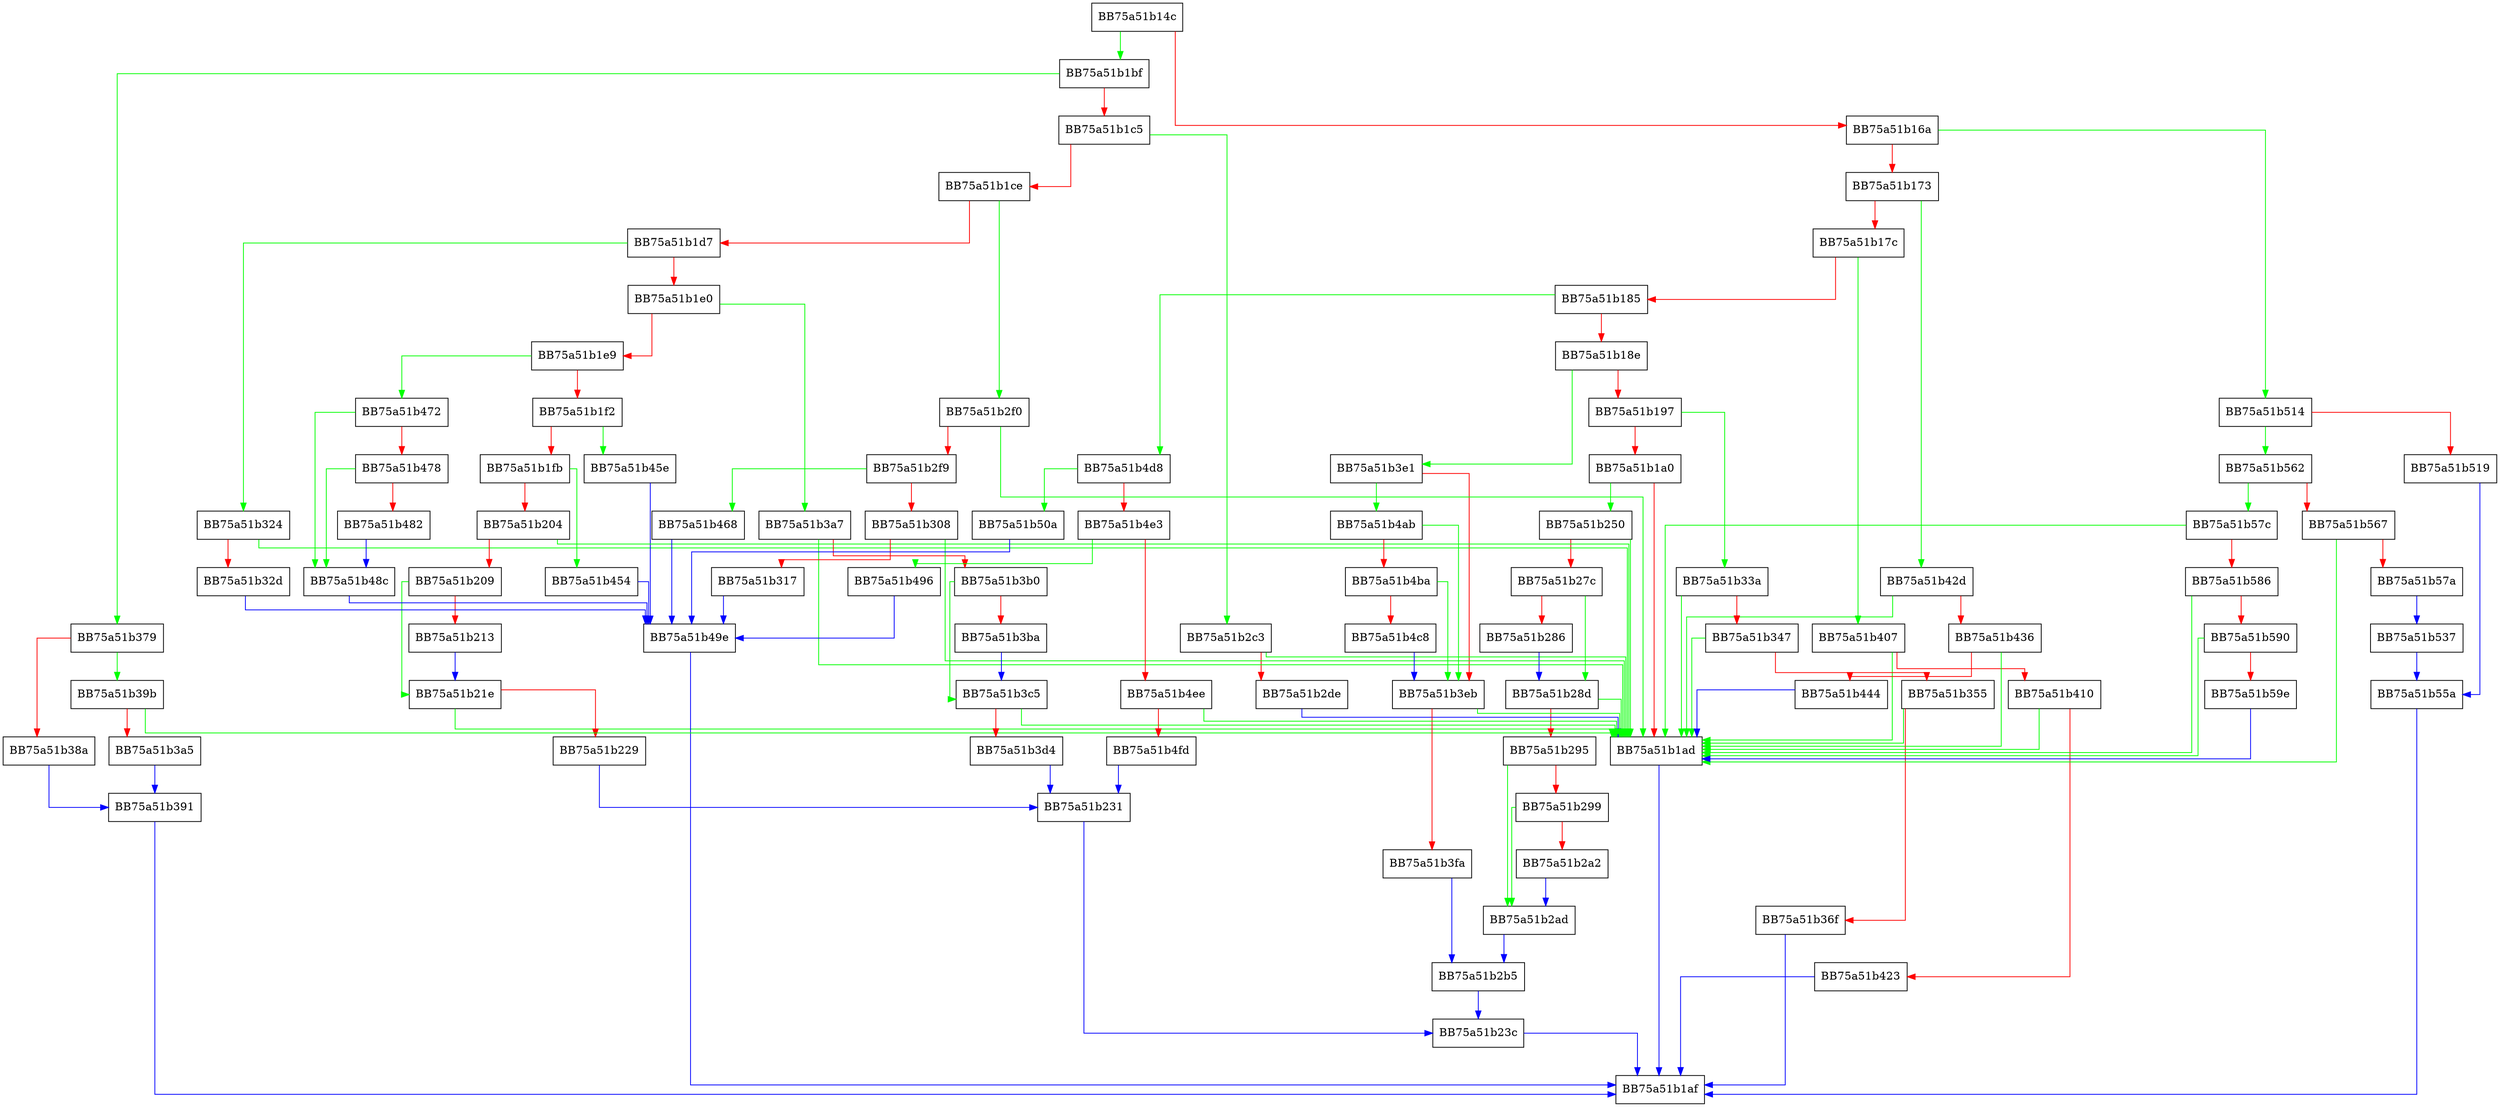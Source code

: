 digraph algoscan_i21 {
  node [shape="box"];
  graph [splines=ortho];
  BB75a51b14c -> BB75a51b1bf [color="green"];
  BB75a51b14c -> BB75a51b16a [color="red"];
  BB75a51b16a -> BB75a51b514 [color="green"];
  BB75a51b16a -> BB75a51b173 [color="red"];
  BB75a51b173 -> BB75a51b42d [color="green"];
  BB75a51b173 -> BB75a51b17c [color="red"];
  BB75a51b17c -> BB75a51b407 [color="green"];
  BB75a51b17c -> BB75a51b185 [color="red"];
  BB75a51b185 -> BB75a51b4d8 [color="green"];
  BB75a51b185 -> BB75a51b18e [color="red"];
  BB75a51b18e -> BB75a51b3e1 [color="green"];
  BB75a51b18e -> BB75a51b197 [color="red"];
  BB75a51b197 -> BB75a51b33a [color="green"];
  BB75a51b197 -> BB75a51b1a0 [color="red"];
  BB75a51b1a0 -> BB75a51b250 [color="green"];
  BB75a51b1a0 -> BB75a51b1ad [color="red"];
  BB75a51b1ad -> BB75a51b1af [color="blue"];
  BB75a51b1bf -> BB75a51b379 [color="green"];
  BB75a51b1bf -> BB75a51b1c5 [color="red"];
  BB75a51b1c5 -> BB75a51b2c3 [color="green"];
  BB75a51b1c5 -> BB75a51b1ce [color="red"];
  BB75a51b1ce -> BB75a51b2f0 [color="green"];
  BB75a51b1ce -> BB75a51b1d7 [color="red"];
  BB75a51b1d7 -> BB75a51b324 [color="green"];
  BB75a51b1d7 -> BB75a51b1e0 [color="red"];
  BB75a51b1e0 -> BB75a51b3a7 [color="green"];
  BB75a51b1e0 -> BB75a51b1e9 [color="red"];
  BB75a51b1e9 -> BB75a51b472 [color="green"];
  BB75a51b1e9 -> BB75a51b1f2 [color="red"];
  BB75a51b1f2 -> BB75a51b45e [color="green"];
  BB75a51b1f2 -> BB75a51b1fb [color="red"];
  BB75a51b1fb -> BB75a51b454 [color="green"];
  BB75a51b1fb -> BB75a51b204 [color="red"];
  BB75a51b204 -> BB75a51b1ad [color="green"];
  BB75a51b204 -> BB75a51b209 [color="red"];
  BB75a51b209 -> BB75a51b21e [color="green"];
  BB75a51b209 -> BB75a51b213 [color="red"];
  BB75a51b213 -> BB75a51b21e [color="blue"];
  BB75a51b21e -> BB75a51b1ad [color="green"];
  BB75a51b21e -> BB75a51b229 [color="red"];
  BB75a51b229 -> BB75a51b231 [color="blue"];
  BB75a51b231 -> BB75a51b23c [color="blue"];
  BB75a51b23c -> BB75a51b1af [color="blue"];
  BB75a51b250 -> BB75a51b1ad [color="green"];
  BB75a51b250 -> BB75a51b27c [color="red"];
  BB75a51b27c -> BB75a51b28d [color="green"];
  BB75a51b27c -> BB75a51b286 [color="red"];
  BB75a51b286 -> BB75a51b28d [color="blue"];
  BB75a51b28d -> BB75a51b1ad [color="green"];
  BB75a51b28d -> BB75a51b295 [color="red"];
  BB75a51b295 -> BB75a51b2ad [color="green"];
  BB75a51b295 -> BB75a51b299 [color="red"];
  BB75a51b299 -> BB75a51b2ad [color="green"];
  BB75a51b299 -> BB75a51b2a2 [color="red"];
  BB75a51b2a2 -> BB75a51b2ad [color="blue"];
  BB75a51b2ad -> BB75a51b2b5 [color="blue"];
  BB75a51b2b5 -> BB75a51b23c [color="blue"];
  BB75a51b2c3 -> BB75a51b1ad [color="green"];
  BB75a51b2c3 -> BB75a51b2de [color="red"];
  BB75a51b2de -> BB75a51b1ad [color="blue"];
  BB75a51b2f0 -> BB75a51b1ad [color="green"];
  BB75a51b2f0 -> BB75a51b2f9 [color="red"];
  BB75a51b2f9 -> BB75a51b468 [color="green"];
  BB75a51b2f9 -> BB75a51b308 [color="red"];
  BB75a51b308 -> BB75a51b1ad [color="green"];
  BB75a51b308 -> BB75a51b317 [color="red"];
  BB75a51b317 -> BB75a51b49e [color="blue"];
  BB75a51b324 -> BB75a51b1ad [color="green"];
  BB75a51b324 -> BB75a51b32d [color="red"];
  BB75a51b32d -> BB75a51b49e [color="blue"];
  BB75a51b33a -> BB75a51b1ad [color="green"];
  BB75a51b33a -> BB75a51b347 [color="red"];
  BB75a51b347 -> BB75a51b1ad [color="green"];
  BB75a51b347 -> BB75a51b355 [color="red"];
  BB75a51b355 -> BB75a51b1ad [color="green"];
  BB75a51b355 -> BB75a51b36f [color="red"];
  BB75a51b36f -> BB75a51b1af [color="blue"];
  BB75a51b379 -> BB75a51b39b [color="green"];
  BB75a51b379 -> BB75a51b38a [color="red"];
  BB75a51b38a -> BB75a51b391 [color="blue"];
  BB75a51b391 -> BB75a51b1af [color="blue"];
  BB75a51b39b -> BB75a51b1ad [color="green"];
  BB75a51b39b -> BB75a51b3a5 [color="red"];
  BB75a51b3a5 -> BB75a51b391 [color="blue"];
  BB75a51b3a7 -> BB75a51b1ad [color="green"];
  BB75a51b3a7 -> BB75a51b3b0 [color="red"];
  BB75a51b3b0 -> BB75a51b3c5 [color="green"];
  BB75a51b3b0 -> BB75a51b3ba [color="red"];
  BB75a51b3ba -> BB75a51b3c5 [color="blue"];
  BB75a51b3c5 -> BB75a51b1ad [color="green"];
  BB75a51b3c5 -> BB75a51b3d4 [color="red"];
  BB75a51b3d4 -> BB75a51b231 [color="blue"];
  BB75a51b3e1 -> BB75a51b4ab [color="green"];
  BB75a51b3e1 -> BB75a51b3eb [color="red"];
  BB75a51b3eb -> BB75a51b1ad [color="green"];
  BB75a51b3eb -> BB75a51b3fa [color="red"];
  BB75a51b3fa -> BB75a51b2b5 [color="blue"];
  BB75a51b407 -> BB75a51b1ad [color="green"];
  BB75a51b407 -> BB75a51b410 [color="red"];
  BB75a51b410 -> BB75a51b1ad [color="green"];
  BB75a51b410 -> BB75a51b423 [color="red"];
  BB75a51b423 -> BB75a51b1af [color="blue"];
  BB75a51b42d -> BB75a51b1ad [color="green"];
  BB75a51b42d -> BB75a51b436 [color="red"];
  BB75a51b436 -> BB75a51b1ad [color="green"];
  BB75a51b436 -> BB75a51b444 [color="red"];
  BB75a51b444 -> BB75a51b1ad [color="blue"];
  BB75a51b454 -> BB75a51b49e [color="blue"];
  BB75a51b45e -> BB75a51b49e [color="blue"];
  BB75a51b468 -> BB75a51b49e [color="blue"];
  BB75a51b472 -> BB75a51b48c [color="green"];
  BB75a51b472 -> BB75a51b478 [color="red"];
  BB75a51b478 -> BB75a51b48c [color="green"];
  BB75a51b478 -> BB75a51b482 [color="red"];
  BB75a51b482 -> BB75a51b48c [color="blue"];
  BB75a51b48c -> BB75a51b49e [color="blue"];
  BB75a51b496 -> BB75a51b49e [color="blue"];
  BB75a51b49e -> BB75a51b1af [color="blue"];
  BB75a51b4ab -> BB75a51b3eb [color="green"];
  BB75a51b4ab -> BB75a51b4ba [color="red"];
  BB75a51b4ba -> BB75a51b3eb [color="green"];
  BB75a51b4ba -> BB75a51b4c8 [color="red"];
  BB75a51b4c8 -> BB75a51b3eb [color="blue"];
  BB75a51b4d8 -> BB75a51b50a [color="green"];
  BB75a51b4d8 -> BB75a51b4e3 [color="red"];
  BB75a51b4e3 -> BB75a51b496 [color="green"];
  BB75a51b4e3 -> BB75a51b4ee [color="red"];
  BB75a51b4ee -> BB75a51b1ad [color="green"];
  BB75a51b4ee -> BB75a51b4fd [color="red"];
  BB75a51b4fd -> BB75a51b231 [color="blue"];
  BB75a51b50a -> BB75a51b49e [color="blue"];
  BB75a51b514 -> BB75a51b562 [color="green"];
  BB75a51b514 -> BB75a51b519 [color="red"];
  BB75a51b519 -> BB75a51b55a [color="blue"];
  BB75a51b537 -> BB75a51b55a [color="blue"];
  BB75a51b55a -> BB75a51b1af [color="blue"];
  BB75a51b562 -> BB75a51b57c [color="green"];
  BB75a51b562 -> BB75a51b567 [color="red"];
  BB75a51b567 -> BB75a51b1ad [color="green"];
  BB75a51b567 -> BB75a51b57a [color="red"];
  BB75a51b57a -> BB75a51b537 [color="blue"];
  BB75a51b57c -> BB75a51b1ad [color="green"];
  BB75a51b57c -> BB75a51b586 [color="red"];
  BB75a51b586 -> BB75a51b1ad [color="green"];
  BB75a51b586 -> BB75a51b590 [color="red"];
  BB75a51b590 -> BB75a51b1ad [color="green"];
  BB75a51b590 -> BB75a51b59e [color="red"];
  BB75a51b59e -> BB75a51b1ad [color="blue"];
}